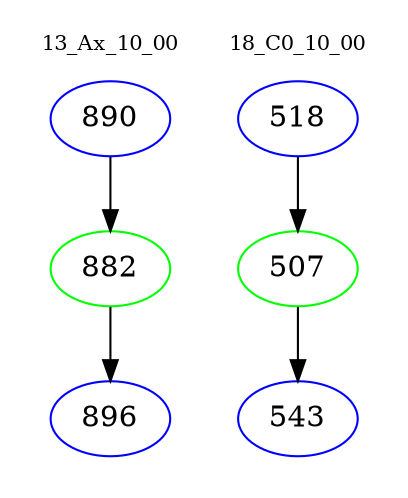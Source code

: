 digraph{
subgraph cluster_0 {
color = white
label = "13_Ax_10_00";
fontsize=10;
T0_890 [label="890", color="blue"]
T0_890 -> T0_882 [color="black"]
T0_882 [label="882", color="green"]
T0_882 -> T0_896 [color="black"]
T0_896 [label="896", color="blue"]
}
subgraph cluster_1 {
color = white
label = "18_C0_10_00";
fontsize=10;
T1_518 [label="518", color="blue"]
T1_518 -> T1_507 [color="black"]
T1_507 [label="507", color="green"]
T1_507 -> T1_543 [color="black"]
T1_543 [label="543", color="blue"]
}
}
